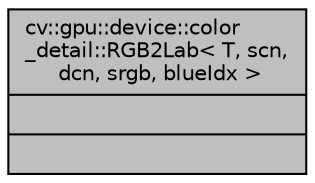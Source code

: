 digraph "cv::gpu::device::color_detail::RGB2Lab&lt; T, scn, dcn, srgb, blueIdx &gt;"
{
 // LATEX_PDF_SIZE
  edge [fontname="Helvetica",fontsize="10",labelfontname="Helvetica",labelfontsize="10"];
  node [fontname="Helvetica",fontsize="10",shape=record];
  Node1 [label="{cv::gpu::device::color\l_detail::RGB2Lab\< T, scn,\l dcn, srgb, blueIdx \>\n||}",height=0.2,width=0.4,color="black", fillcolor="grey75", style="filled", fontcolor="black",tooltip=" "];
}
